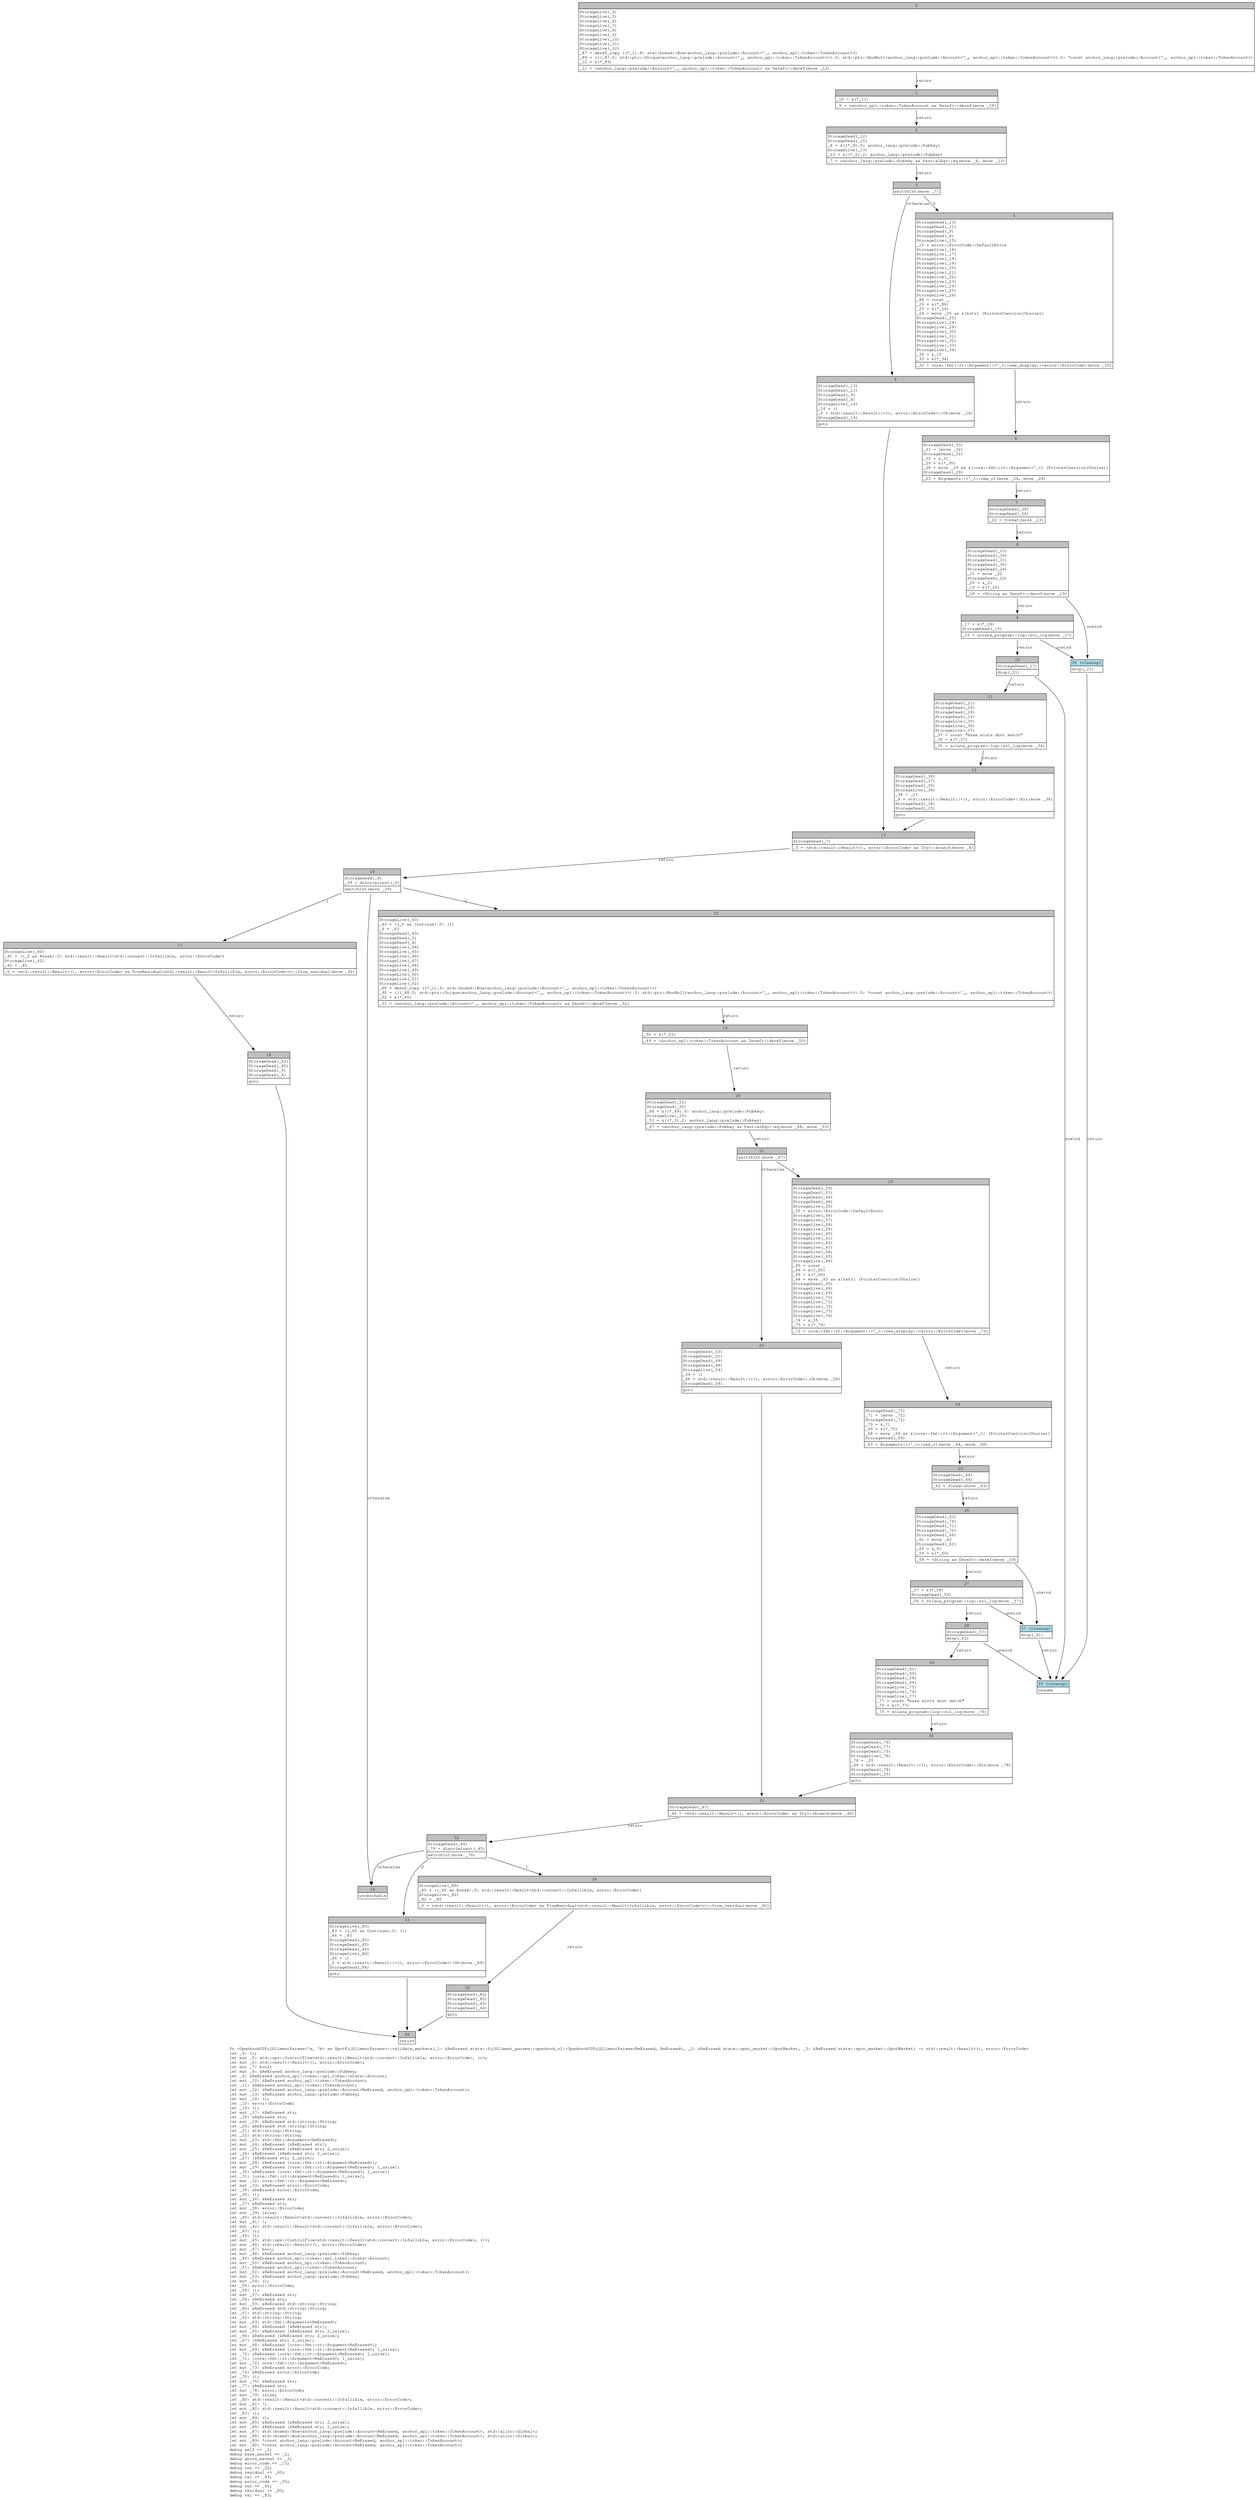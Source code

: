 digraph Mir_0_3071 {
    graph [fontname="Courier, monospace"];
    node [fontname="Courier, monospace"];
    edge [fontname="Courier, monospace"];
    label=<fn &lt;OpenbookV2FulfillmentParams&lt;'a, 'b&gt; as SpotFulfillmentParams&gt;::validate_markets(_1: &amp;ReErased state::fulfillment_params::openbook_v2::OpenbookV2FulfillmentParams&lt;ReErased, ReErased&gt;, _2: &amp;ReErased state::spot_market::SpotMarket, _3: &amp;ReErased state::spot_market::SpotMarket) -&gt; std::result::Result&lt;(), error::ErrorCode&gt;<br align="left"/>let _4: ();<br align="left"/>let mut _5: std::ops::ControlFlow&lt;std::result::Result&lt;std::convert::Infallible, error::ErrorCode&gt;, ()&gt;;<br align="left"/>let mut _6: std::result::Result&lt;(), error::ErrorCode&gt;;<br align="left"/>let mut _7: bool;<br align="left"/>let mut _8: &amp;ReErased anchor_lang::prelude::Pubkey;<br align="left"/>let _9: &amp;ReErased anchor_spl::token::spl_token::state::Account;<br align="left"/>let mut _10: &amp;ReErased anchor_spl::token::TokenAccount;<br align="left"/>let _11: &amp;ReErased anchor_spl::token::TokenAccount;<br align="left"/>let mut _12: &amp;ReErased anchor_lang::prelude::Account&lt;ReErased, anchor_spl::token::TokenAccount&gt;;<br align="left"/>let mut _13: &amp;ReErased anchor_lang::prelude::Pubkey;<br align="left"/>let mut _14: ();<br align="left"/>let _15: error::ErrorCode;<br align="left"/>let _16: ();<br align="left"/>let mut _17: &amp;ReErased str;<br align="left"/>let _18: &amp;ReErased str;<br align="left"/>let mut _19: &amp;ReErased std::string::String;<br align="left"/>let _20: &amp;ReErased std::string::String;<br align="left"/>let _21: std::string::String;<br align="left"/>let _22: std::string::String;<br align="left"/>let mut _23: std::fmt::Arguments&lt;ReErased&gt;;<br align="left"/>let mut _24: &amp;ReErased [&amp;ReErased str];<br align="left"/>let mut _25: &amp;ReErased [&amp;ReErased str; 2_usize];<br align="left"/>let _26: &amp;ReErased [&amp;ReErased str; 2_usize];<br align="left"/>let _27: [&amp;ReErased str; 2_usize];<br align="left"/>let mut _28: &amp;ReErased [core::fmt::rt::Argument&lt;ReErased&gt;];<br align="left"/>let mut _29: &amp;ReErased [core::fmt::rt::Argument&lt;ReErased&gt;; 1_usize];<br align="left"/>let _30: &amp;ReErased [core::fmt::rt::Argument&lt;ReErased&gt;; 1_usize];<br align="left"/>let _31: [core::fmt::rt::Argument&lt;ReErased&gt;; 1_usize];<br align="left"/>let mut _32: core::fmt::rt::Argument&lt;ReErased&gt;;<br align="left"/>let mut _33: &amp;ReErased error::ErrorCode;<br align="left"/>let _34: &amp;ReErased error::ErrorCode;<br align="left"/>let _35: ();<br align="left"/>let mut _36: &amp;ReErased str;<br align="left"/>let _37: &amp;ReErased str;<br align="left"/>let mut _38: error::ErrorCode;<br align="left"/>let mut _39: isize;<br align="left"/>let _40: std::result::Result&lt;std::convert::Infallible, error::ErrorCode&gt;;<br align="left"/>let mut _41: !;<br align="left"/>let mut _42: std::result::Result&lt;std::convert::Infallible, error::ErrorCode&gt;;<br align="left"/>let _43: ();<br align="left"/>let _44: ();<br align="left"/>let mut _45: std::ops::ControlFlow&lt;std::result::Result&lt;std::convert::Infallible, error::ErrorCode&gt;, ()&gt;;<br align="left"/>let mut _46: std::result::Result&lt;(), error::ErrorCode&gt;;<br align="left"/>let mut _47: bool;<br align="left"/>let mut _48: &amp;ReErased anchor_lang::prelude::Pubkey;<br align="left"/>let _49: &amp;ReErased anchor_spl::token::spl_token::state::Account;<br align="left"/>let mut _50: &amp;ReErased anchor_spl::token::TokenAccount;<br align="left"/>let _51: &amp;ReErased anchor_spl::token::TokenAccount;<br align="left"/>let mut _52: &amp;ReErased anchor_lang::prelude::Account&lt;ReErased, anchor_spl::token::TokenAccount&gt;;<br align="left"/>let mut _53: &amp;ReErased anchor_lang::prelude::Pubkey;<br align="left"/>let mut _54: ();<br align="left"/>let _55: error::ErrorCode;<br align="left"/>let _56: ();<br align="left"/>let mut _57: &amp;ReErased str;<br align="left"/>let _58: &amp;ReErased str;<br align="left"/>let mut _59: &amp;ReErased std::string::String;<br align="left"/>let _60: &amp;ReErased std::string::String;<br align="left"/>let _61: std::string::String;<br align="left"/>let _62: std::string::String;<br align="left"/>let mut _63: std::fmt::Arguments&lt;ReErased&gt;;<br align="left"/>let mut _64: &amp;ReErased [&amp;ReErased str];<br align="left"/>let mut _65: &amp;ReErased [&amp;ReErased str; 2_usize];<br align="left"/>let _66: &amp;ReErased [&amp;ReErased str; 2_usize];<br align="left"/>let _67: [&amp;ReErased str; 2_usize];<br align="left"/>let mut _68: &amp;ReErased [core::fmt::rt::Argument&lt;ReErased&gt;];<br align="left"/>let mut _69: &amp;ReErased [core::fmt::rt::Argument&lt;ReErased&gt;; 1_usize];<br align="left"/>let _70: &amp;ReErased [core::fmt::rt::Argument&lt;ReErased&gt;; 1_usize];<br align="left"/>let _71: [core::fmt::rt::Argument&lt;ReErased&gt;; 1_usize];<br align="left"/>let mut _72: core::fmt::rt::Argument&lt;ReErased&gt;;<br align="left"/>let mut _73: &amp;ReErased error::ErrorCode;<br align="left"/>let _74: &amp;ReErased error::ErrorCode;<br align="left"/>let _75: ();<br align="left"/>let mut _76: &amp;ReErased str;<br align="left"/>let _77: &amp;ReErased str;<br align="left"/>let mut _78: error::ErrorCode;<br align="left"/>let mut _79: isize;<br align="left"/>let _80: std::result::Result&lt;std::convert::Infallible, error::ErrorCode&gt;;<br align="left"/>let mut _81: !;<br align="left"/>let mut _82: std::result::Result&lt;std::convert::Infallible, error::ErrorCode&gt;;<br align="left"/>let _83: ();<br align="left"/>let mut _84: ();<br align="left"/>let mut _85: &amp;ReErased [&amp;ReErased str; 2_usize];<br align="left"/>let mut _86: &amp;ReErased [&amp;ReErased str; 2_usize];<br align="left"/>let mut _87: std::boxed::Box&lt;anchor_lang::prelude::Account&lt;ReErased, anchor_spl::token::TokenAccount&gt;, std::alloc::Global&gt;;<br align="left"/>let mut _88: std::boxed::Box&lt;anchor_lang::prelude::Account&lt;ReErased, anchor_spl::token::TokenAccount&gt;, std::alloc::Global&gt;;<br align="left"/>let mut _89: *const anchor_lang::prelude::Account&lt;ReErased, anchor_spl::token::TokenAccount&gt;;<br align="left"/>let mut _90: *const anchor_lang::prelude::Account&lt;ReErased, anchor_spl::token::TokenAccount&gt;;<br align="left"/>debug self =&gt; _1;<br align="left"/>debug base_market =&gt; _2;<br align="left"/>debug quote_market =&gt; _3;<br align="left"/>debug error_code =&gt; _15;<br align="left"/>debug res =&gt; _22;<br align="left"/>debug residual =&gt; _40;<br align="left"/>debug val =&gt; _43;<br align="left"/>debug error_code =&gt; _55;<br align="left"/>debug res =&gt; _62;<br align="left"/>debug residual =&gt; _80;<br align="left"/>debug val =&gt; _83;<br align="left"/>>;
    bb0__0_3071 [shape="none", label=<<table border="0" cellborder="1" cellspacing="0"><tr><td bgcolor="gray" align="center" colspan="1">0</td></tr><tr><td align="left" balign="left">StorageLive(_4)<br/>StorageLive(_5)<br/>StorageLive(_6)<br/>StorageLive(_7)<br/>StorageLive(_8)<br/>StorageLive(_9)<br/>StorageLive(_10)<br/>StorageLive(_11)<br/>StorageLive(_12)<br/>_87 = deref_copy ((*_1).8: std::boxed::Box&lt;anchor_lang::prelude::Account&lt;'_, anchor_spl::token::TokenAccount&gt;&gt;)<br/>_89 = (((_87.0: std::ptr::Unique&lt;anchor_lang::prelude::Account&lt;'_, anchor_spl::token::TokenAccount&gt;&gt;).0: std::ptr::NonNull&lt;anchor_lang::prelude::Account&lt;'_, anchor_spl::token::TokenAccount&gt;&gt;).0: *const anchor_lang::prelude::Account&lt;'_, anchor_spl::token::TokenAccount&gt;)<br/>_12 = &amp;(*_89)<br/></td></tr><tr><td align="left">_11 = &lt;anchor_lang::prelude::Account&lt;'_, anchor_spl::token::TokenAccount&gt; as Deref&gt;::deref(move _12)</td></tr></table>>];
    bb1__0_3071 [shape="none", label=<<table border="0" cellborder="1" cellspacing="0"><tr><td bgcolor="gray" align="center" colspan="1">1</td></tr><tr><td align="left" balign="left">_10 = &amp;(*_11)<br/></td></tr><tr><td align="left">_9 = &lt;anchor_spl::token::TokenAccount as Deref&gt;::deref(move _10)</td></tr></table>>];
    bb2__0_3071 [shape="none", label=<<table border="0" cellborder="1" cellspacing="0"><tr><td bgcolor="gray" align="center" colspan="1">2</td></tr><tr><td align="left" balign="left">StorageDead(_12)<br/>StorageDead(_10)<br/>_8 = &amp;((*_9).0: anchor_lang::prelude::Pubkey)<br/>StorageLive(_13)<br/>_13 = &amp;((*_2).2: anchor_lang::prelude::Pubkey)<br/></td></tr><tr><td align="left">_7 = &lt;anchor_lang::prelude::Pubkey as PartialEq&gt;::eq(move _8, move _13)</td></tr></table>>];
    bb3__0_3071 [shape="none", label=<<table border="0" cellborder="1" cellspacing="0"><tr><td bgcolor="gray" align="center" colspan="1">3</td></tr><tr><td align="left">switchInt(move _7)</td></tr></table>>];
    bb4__0_3071 [shape="none", label=<<table border="0" cellborder="1" cellspacing="0"><tr><td bgcolor="gray" align="center" colspan="1">4</td></tr><tr><td align="left" balign="left">StorageDead(_13)<br/>StorageDead(_11)<br/>StorageDead(_9)<br/>StorageDead(_8)<br/>StorageLive(_14)<br/>_14 = ()<br/>_6 = std::result::Result::&lt;(), error::ErrorCode&gt;::Ok(move _14)<br/>StorageDead(_14)<br/></td></tr><tr><td align="left">goto</td></tr></table>>];
    bb5__0_3071 [shape="none", label=<<table border="0" cellborder="1" cellspacing="0"><tr><td bgcolor="gray" align="center" colspan="1">5</td></tr><tr><td align="left" balign="left">StorageDead(_13)<br/>StorageDead(_11)<br/>StorageDead(_9)<br/>StorageDead(_8)<br/>StorageLive(_15)<br/>_15 = error::ErrorCode::DefaultError<br/>StorageLive(_16)<br/>StorageLive(_17)<br/>StorageLive(_18)<br/>StorageLive(_19)<br/>StorageLive(_20)<br/>StorageLive(_21)<br/>StorageLive(_22)<br/>StorageLive(_23)<br/>StorageLive(_24)<br/>StorageLive(_25)<br/>StorageLive(_26)<br/>_86 = const _<br/>_26 = &amp;(*_86)<br/>_25 = &amp;(*_26)<br/>_24 = move _25 as &amp;[&amp;str] (PointerCoercion(Unsize))<br/>StorageDead(_25)<br/>StorageLive(_28)<br/>StorageLive(_29)<br/>StorageLive(_30)<br/>StorageLive(_31)<br/>StorageLive(_32)<br/>StorageLive(_33)<br/>StorageLive(_34)<br/>_34 = &amp;_15<br/>_33 = &amp;(*_34)<br/></td></tr><tr><td align="left">_32 = core::fmt::rt::Argument::&lt;'_&gt;::new_display::&lt;error::ErrorCode&gt;(move _33)</td></tr></table>>];
    bb6__0_3071 [shape="none", label=<<table border="0" cellborder="1" cellspacing="0"><tr><td bgcolor="gray" align="center" colspan="1">6</td></tr><tr><td align="left" balign="left">StorageDead(_33)<br/>_31 = [move _32]<br/>StorageDead(_32)<br/>_30 = &amp;_31<br/>_29 = &amp;(*_30)<br/>_28 = move _29 as &amp;[core::fmt::rt::Argument&lt;'_&gt;] (PointerCoercion(Unsize))<br/>StorageDead(_29)<br/></td></tr><tr><td align="left">_23 = Arguments::&lt;'_&gt;::new_v1(move _24, move _28)</td></tr></table>>];
    bb7__0_3071 [shape="none", label=<<table border="0" cellborder="1" cellspacing="0"><tr><td bgcolor="gray" align="center" colspan="1">7</td></tr><tr><td align="left" balign="left">StorageDead(_28)<br/>StorageDead(_24)<br/></td></tr><tr><td align="left">_22 = format(move _23)</td></tr></table>>];
    bb8__0_3071 [shape="none", label=<<table border="0" cellborder="1" cellspacing="0"><tr><td bgcolor="gray" align="center" colspan="1">8</td></tr><tr><td align="left" balign="left">StorageDead(_23)<br/>StorageDead(_34)<br/>StorageDead(_31)<br/>StorageDead(_30)<br/>StorageDead(_26)<br/>_21 = move _22<br/>StorageDead(_22)<br/>_20 = &amp;_21<br/>_19 = &amp;(*_20)<br/></td></tr><tr><td align="left">_18 = &lt;String as Deref&gt;::deref(move _19)</td></tr></table>>];
    bb9__0_3071 [shape="none", label=<<table border="0" cellborder="1" cellspacing="0"><tr><td bgcolor="gray" align="center" colspan="1">9</td></tr><tr><td align="left" balign="left">_17 = &amp;(*_18)<br/>StorageDead(_19)<br/></td></tr><tr><td align="left">_16 = solana_program::log::sol_log(move _17)</td></tr></table>>];
    bb10__0_3071 [shape="none", label=<<table border="0" cellborder="1" cellspacing="0"><tr><td bgcolor="gray" align="center" colspan="1">10</td></tr><tr><td align="left" balign="left">StorageDead(_17)<br/></td></tr><tr><td align="left">drop(_21)</td></tr></table>>];
    bb11__0_3071 [shape="none", label=<<table border="0" cellborder="1" cellspacing="0"><tr><td bgcolor="gray" align="center" colspan="1">11</td></tr><tr><td align="left" balign="left">StorageDead(_21)<br/>StorageDead(_20)<br/>StorageDead(_18)<br/>StorageDead(_16)<br/>StorageLive(_35)<br/>StorageLive(_36)<br/>StorageLive(_37)<br/>_37 = const &quot;base mints dont match&quot;<br/>_36 = &amp;(*_37)<br/></td></tr><tr><td align="left">_35 = solana_program::log::sol_log(move _36)</td></tr></table>>];
    bb12__0_3071 [shape="none", label=<<table border="0" cellborder="1" cellspacing="0"><tr><td bgcolor="gray" align="center" colspan="1">12</td></tr><tr><td align="left" balign="left">StorageDead(_36)<br/>StorageDead(_37)<br/>StorageDead(_35)<br/>StorageLive(_38)<br/>_38 = _15<br/>_6 = std::result::Result::&lt;(), error::ErrorCode&gt;::Err(move _38)<br/>StorageDead(_38)<br/>StorageDead(_15)<br/></td></tr><tr><td align="left">goto</td></tr></table>>];
    bb13__0_3071 [shape="none", label=<<table border="0" cellborder="1" cellspacing="0"><tr><td bgcolor="gray" align="center" colspan="1">13</td></tr><tr><td align="left" balign="left">StorageDead(_7)<br/></td></tr><tr><td align="left">_5 = &lt;std::result::Result&lt;(), error::ErrorCode&gt; as Try&gt;::branch(move _6)</td></tr></table>>];
    bb14__0_3071 [shape="none", label=<<table border="0" cellborder="1" cellspacing="0"><tr><td bgcolor="gray" align="center" colspan="1">14</td></tr><tr><td align="left" balign="left">StorageDead(_6)<br/>_39 = discriminant(_5)<br/></td></tr><tr><td align="left">switchInt(move _39)</td></tr></table>>];
    bb15__0_3071 [shape="none", label=<<table border="0" cellborder="1" cellspacing="0"><tr><td bgcolor="gray" align="center" colspan="1">15</td></tr><tr><td align="left" balign="left">StorageLive(_43)<br/>_43 = ((_5 as Continue).0: ())<br/>_4 = _43<br/>StorageDead(_43)<br/>StorageDead(_5)<br/>StorageDead(_4)<br/>StorageLive(_44)<br/>StorageLive(_45)<br/>StorageLive(_46)<br/>StorageLive(_47)<br/>StorageLive(_48)<br/>StorageLive(_49)<br/>StorageLive(_50)<br/>StorageLive(_51)<br/>StorageLive(_52)<br/>_88 = deref_copy ((*_1).9: std::boxed::Box&lt;anchor_lang::prelude::Account&lt;'_, anchor_spl::token::TokenAccount&gt;&gt;)<br/>_90 = (((_88.0: std::ptr::Unique&lt;anchor_lang::prelude::Account&lt;'_, anchor_spl::token::TokenAccount&gt;&gt;).0: std::ptr::NonNull&lt;anchor_lang::prelude::Account&lt;'_, anchor_spl::token::TokenAccount&gt;&gt;).0: *const anchor_lang::prelude::Account&lt;'_, anchor_spl::token::TokenAccount&gt;)<br/>_52 = &amp;(*_90)<br/></td></tr><tr><td align="left">_51 = &lt;anchor_lang::prelude::Account&lt;'_, anchor_spl::token::TokenAccount&gt; as Deref&gt;::deref(move _52)</td></tr></table>>];
    bb16__0_3071 [shape="none", label=<<table border="0" cellborder="1" cellspacing="0"><tr><td bgcolor="gray" align="center" colspan="1">16</td></tr><tr><td align="left">unreachable</td></tr></table>>];
    bb17__0_3071 [shape="none", label=<<table border="0" cellborder="1" cellspacing="0"><tr><td bgcolor="gray" align="center" colspan="1">17</td></tr><tr><td align="left" balign="left">StorageLive(_40)<br/>_40 = ((_5 as Break).0: std::result::Result&lt;std::convert::Infallible, error::ErrorCode&gt;)<br/>StorageLive(_42)<br/>_42 = _40<br/></td></tr><tr><td align="left">_0 = &lt;std::result::Result&lt;(), error::ErrorCode&gt; as FromResidual&lt;std::result::Result&lt;Infallible, error::ErrorCode&gt;&gt;&gt;::from_residual(move _42)</td></tr></table>>];
    bb18__0_3071 [shape="none", label=<<table border="0" cellborder="1" cellspacing="0"><tr><td bgcolor="gray" align="center" colspan="1">18</td></tr><tr><td align="left" balign="left">StorageDead(_42)<br/>StorageDead(_40)<br/>StorageDead(_5)<br/>StorageDead(_4)<br/></td></tr><tr><td align="left">goto</td></tr></table>>];
    bb19__0_3071 [shape="none", label=<<table border="0" cellborder="1" cellspacing="0"><tr><td bgcolor="gray" align="center" colspan="1">19</td></tr><tr><td align="left" balign="left">_50 = &amp;(*_51)<br/></td></tr><tr><td align="left">_49 = &lt;anchor_spl::token::TokenAccount as Deref&gt;::deref(move _50)</td></tr></table>>];
    bb20__0_3071 [shape="none", label=<<table border="0" cellborder="1" cellspacing="0"><tr><td bgcolor="gray" align="center" colspan="1">20</td></tr><tr><td align="left" balign="left">StorageDead(_52)<br/>StorageDead(_50)<br/>_48 = &amp;((*_49).0: anchor_lang::prelude::Pubkey)<br/>StorageLive(_53)<br/>_53 = &amp;((*_3).2: anchor_lang::prelude::Pubkey)<br/></td></tr><tr><td align="left">_47 = &lt;anchor_lang::prelude::Pubkey as PartialEq&gt;::eq(move _48, move _53)</td></tr></table>>];
    bb21__0_3071 [shape="none", label=<<table border="0" cellborder="1" cellspacing="0"><tr><td bgcolor="gray" align="center" colspan="1">21</td></tr><tr><td align="left">switchInt(move _47)</td></tr></table>>];
    bb22__0_3071 [shape="none", label=<<table border="0" cellborder="1" cellspacing="0"><tr><td bgcolor="gray" align="center" colspan="1">22</td></tr><tr><td align="left" balign="left">StorageDead(_53)<br/>StorageDead(_51)<br/>StorageDead(_49)<br/>StorageDead(_48)<br/>StorageLive(_54)<br/>_54 = ()<br/>_46 = std::result::Result::&lt;(), error::ErrorCode&gt;::Ok(move _54)<br/>StorageDead(_54)<br/></td></tr><tr><td align="left">goto</td></tr></table>>];
    bb23__0_3071 [shape="none", label=<<table border="0" cellborder="1" cellspacing="0"><tr><td bgcolor="gray" align="center" colspan="1">23</td></tr><tr><td align="left" balign="left">StorageDead(_53)<br/>StorageDead(_51)<br/>StorageDead(_49)<br/>StorageDead(_48)<br/>StorageLive(_55)<br/>_55 = error::ErrorCode::DefaultError<br/>StorageLive(_56)<br/>StorageLive(_57)<br/>StorageLive(_58)<br/>StorageLive(_59)<br/>StorageLive(_60)<br/>StorageLive(_61)<br/>StorageLive(_62)<br/>StorageLive(_63)<br/>StorageLive(_64)<br/>StorageLive(_65)<br/>StorageLive(_66)<br/>_85 = const _<br/>_66 = &amp;(*_85)<br/>_65 = &amp;(*_66)<br/>_64 = move _65 as &amp;[&amp;str] (PointerCoercion(Unsize))<br/>StorageDead(_65)<br/>StorageLive(_68)<br/>StorageLive(_69)<br/>StorageLive(_70)<br/>StorageLive(_71)<br/>StorageLive(_72)<br/>StorageLive(_73)<br/>StorageLive(_74)<br/>_74 = &amp;_55<br/>_73 = &amp;(*_74)<br/></td></tr><tr><td align="left">_72 = core::fmt::rt::Argument::&lt;'_&gt;::new_display::&lt;error::ErrorCode&gt;(move _73)</td></tr></table>>];
    bb24__0_3071 [shape="none", label=<<table border="0" cellborder="1" cellspacing="0"><tr><td bgcolor="gray" align="center" colspan="1">24</td></tr><tr><td align="left" balign="left">StorageDead(_73)<br/>_71 = [move _72]<br/>StorageDead(_72)<br/>_70 = &amp;_71<br/>_69 = &amp;(*_70)<br/>_68 = move _69 as &amp;[core::fmt::rt::Argument&lt;'_&gt;] (PointerCoercion(Unsize))<br/>StorageDead(_69)<br/></td></tr><tr><td align="left">_63 = Arguments::&lt;'_&gt;::new_v1(move _64, move _68)</td></tr></table>>];
    bb25__0_3071 [shape="none", label=<<table border="0" cellborder="1" cellspacing="0"><tr><td bgcolor="gray" align="center" colspan="1">25</td></tr><tr><td align="left" balign="left">StorageDead(_68)<br/>StorageDead(_64)<br/></td></tr><tr><td align="left">_62 = format(move _63)</td></tr></table>>];
    bb26__0_3071 [shape="none", label=<<table border="0" cellborder="1" cellspacing="0"><tr><td bgcolor="gray" align="center" colspan="1">26</td></tr><tr><td align="left" balign="left">StorageDead(_63)<br/>StorageDead(_74)<br/>StorageDead(_71)<br/>StorageDead(_70)<br/>StorageDead(_66)<br/>_61 = move _62<br/>StorageDead(_62)<br/>_60 = &amp;_61<br/>_59 = &amp;(*_60)<br/></td></tr><tr><td align="left">_58 = &lt;String as Deref&gt;::deref(move _59)</td></tr></table>>];
    bb27__0_3071 [shape="none", label=<<table border="0" cellborder="1" cellspacing="0"><tr><td bgcolor="gray" align="center" colspan="1">27</td></tr><tr><td align="left" balign="left">_57 = &amp;(*_58)<br/>StorageDead(_59)<br/></td></tr><tr><td align="left">_56 = solana_program::log::sol_log(move _57)</td></tr></table>>];
    bb28__0_3071 [shape="none", label=<<table border="0" cellborder="1" cellspacing="0"><tr><td bgcolor="gray" align="center" colspan="1">28</td></tr><tr><td align="left" balign="left">StorageDead(_57)<br/></td></tr><tr><td align="left">drop(_61)</td></tr></table>>];
    bb29__0_3071 [shape="none", label=<<table border="0" cellborder="1" cellspacing="0"><tr><td bgcolor="gray" align="center" colspan="1">29</td></tr><tr><td align="left" balign="left">StorageDead(_61)<br/>StorageDead(_60)<br/>StorageDead(_58)<br/>StorageDead(_56)<br/>StorageLive(_75)<br/>StorageLive(_76)<br/>StorageLive(_77)<br/>_77 = const &quot;base mints dont match&quot;<br/>_76 = &amp;(*_77)<br/></td></tr><tr><td align="left">_75 = solana_program::log::sol_log(move _76)</td></tr></table>>];
    bb30__0_3071 [shape="none", label=<<table border="0" cellborder="1" cellspacing="0"><tr><td bgcolor="gray" align="center" colspan="1">30</td></tr><tr><td align="left" balign="left">StorageDead(_76)<br/>StorageDead(_77)<br/>StorageDead(_75)<br/>StorageLive(_78)<br/>_78 = _55<br/>_46 = std::result::Result::&lt;(), error::ErrorCode&gt;::Err(move _78)<br/>StorageDead(_78)<br/>StorageDead(_55)<br/></td></tr><tr><td align="left">goto</td></tr></table>>];
    bb31__0_3071 [shape="none", label=<<table border="0" cellborder="1" cellspacing="0"><tr><td bgcolor="gray" align="center" colspan="1">31</td></tr><tr><td align="left" balign="left">StorageDead(_47)<br/></td></tr><tr><td align="left">_45 = &lt;std::result::Result&lt;(), error::ErrorCode&gt; as Try&gt;::branch(move _46)</td></tr></table>>];
    bb32__0_3071 [shape="none", label=<<table border="0" cellborder="1" cellspacing="0"><tr><td bgcolor="gray" align="center" colspan="1">32</td></tr><tr><td align="left" balign="left">StorageDead(_46)<br/>_79 = discriminant(_45)<br/></td></tr><tr><td align="left">switchInt(move _79)</td></tr></table>>];
    bb33__0_3071 [shape="none", label=<<table border="0" cellborder="1" cellspacing="0"><tr><td bgcolor="gray" align="center" colspan="1">33</td></tr><tr><td align="left" balign="left">StorageLive(_83)<br/>_83 = ((_45 as Continue).0: ())<br/>_44 = _83<br/>StorageDead(_83)<br/>StorageDead(_45)<br/>StorageDead(_44)<br/>StorageLive(_84)<br/>_84 = ()<br/>_0 = std::result::Result::&lt;(), error::ErrorCode&gt;::Ok(move _84)<br/>StorageDead(_84)<br/></td></tr><tr><td align="left">goto</td></tr></table>>];
    bb34__0_3071 [shape="none", label=<<table border="0" cellborder="1" cellspacing="0"><tr><td bgcolor="gray" align="center" colspan="1">34</td></tr><tr><td align="left" balign="left">StorageLive(_80)<br/>_80 = ((_45 as Break).0: std::result::Result&lt;std::convert::Infallible, error::ErrorCode&gt;)<br/>StorageLive(_82)<br/>_82 = _80<br/></td></tr><tr><td align="left">_0 = &lt;std::result::Result&lt;(), error::ErrorCode&gt; as FromResidual&lt;std::result::Result&lt;Infallible, error::ErrorCode&gt;&gt;&gt;::from_residual(move _82)</td></tr></table>>];
    bb35__0_3071 [shape="none", label=<<table border="0" cellborder="1" cellspacing="0"><tr><td bgcolor="gray" align="center" colspan="1">35</td></tr><tr><td align="left" balign="left">StorageDead(_82)<br/>StorageDead(_80)<br/>StorageDead(_45)<br/>StorageDead(_44)<br/></td></tr><tr><td align="left">goto</td></tr></table>>];
    bb36__0_3071 [shape="none", label=<<table border="0" cellborder="1" cellspacing="0"><tr><td bgcolor="gray" align="center" colspan="1">36</td></tr><tr><td align="left">return</td></tr></table>>];
    bb37__0_3071 [shape="none", label=<<table border="0" cellborder="1" cellspacing="0"><tr><td bgcolor="lightblue" align="center" colspan="1">37 (cleanup)</td></tr><tr><td align="left">drop(_61)</td></tr></table>>];
    bb38__0_3071 [shape="none", label=<<table border="0" cellborder="1" cellspacing="0"><tr><td bgcolor="lightblue" align="center" colspan="1">38 (cleanup)</td></tr><tr><td align="left">drop(_21)</td></tr></table>>];
    bb39__0_3071 [shape="none", label=<<table border="0" cellborder="1" cellspacing="0"><tr><td bgcolor="lightblue" align="center" colspan="1">39 (cleanup)</td></tr><tr><td align="left">resume</td></tr></table>>];
    bb0__0_3071 -> bb1__0_3071 [label="return"];
    bb1__0_3071 -> bb2__0_3071 [label="return"];
    bb2__0_3071 -> bb3__0_3071 [label="return"];
    bb3__0_3071 -> bb5__0_3071 [label="0"];
    bb3__0_3071 -> bb4__0_3071 [label="otherwise"];
    bb4__0_3071 -> bb13__0_3071 [label=""];
    bb5__0_3071 -> bb6__0_3071 [label="return"];
    bb6__0_3071 -> bb7__0_3071 [label="return"];
    bb7__0_3071 -> bb8__0_3071 [label="return"];
    bb8__0_3071 -> bb9__0_3071 [label="return"];
    bb8__0_3071 -> bb38__0_3071 [label="unwind"];
    bb9__0_3071 -> bb10__0_3071 [label="return"];
    bb9__0_3071 -> bb38__0_3071 [label="unwind"];
    bb10__0_3071 -> bb11__0_3071 [label="return"];
    bb10__0_3071 -> bb39__0_3071 [label="unwind"];
    bb11__0_3071 -> bb12__0_3071 [label="return"];
    bb12__0_3071 -> bb13__0_3071 [label=""];
    bb13__0_3071 -> bb14__0_3071 [label="return"];
    bb14__0_3071 -> bb15__0_3071 [label="0"];
    bb14__0_3071 -> bb17__0_3071 [label="1"];
    bb14__0_3071 -> bb16__0_3071 [label="otherwise"];
    bb15__0_3071 -> bb19__0_3071 [label="return"];
    bb17__0_3071 -> bb18__0_3071 [label="return"];
    bb18__0_3071 -> bb36__0_3071 [label=""];
    bb19__0_3071 -> bb20__0_3071 [label="return"];
    bb20__0_3071 -> bb21__0_3071 [label="return"];
    bb21__0_3071 -> bb23__0_3071 [label="0"];
    bb21__0_3071 -> bb22__0_3071 [label="otherwise"];
    bb22__0_3071 -> bb31__0_3071 [label=""];
    bb23__0_3071 -> bb24__0_3071 [label="return"];
    bb24__0_3071 -> bb25__0_3071 [label="return"];
    bb25__0_3071 -> bb26__0_3071 [label="return"];
    bb26__0_3071 -> bb27__0_3071 [label="return"];
    bb26__0_3071 -> bb37__0_3071 [label="unwind"];
    bb27__0_3071 -> bb28__0_3071 [label="return"];
    bb27__0_3071 -> bb37__0_3071 [label="unwind"];
    bb28__0_3071 -> bb29__0_3071 [label="return"];
    bb28__0_3071 -> bb39__0_3071 [label="unwind"];
    bb29__0_3071 -> bb30__0_3071 [label="return"];
    bb30__0_3071 -> bb31__0_3071 [label=""];
    bb31__0_3071 -> bb32__0_3071 [label="return"];
    bb32__0_3071 -> bb33__0_3071 [label="0"];
    bb32__0_3071 -> bb34__0_3071 [label="1"];
    bb32__0_3071 -> bb16__0_3071 [label="otherwise"];
    bb33__0_3071 -> bb36__0_3071 [label=""];
    bb34__0_3071 -> bb35__0_3071 [label="return"];
    bb35__0_3071 -> bb36__0_3071 [label=""];
    bb37__0_3071 -> bb39__0_3071 [label="return"];
    bb38__0_3071 -> bb39__0_3071 [label="return"];
}
